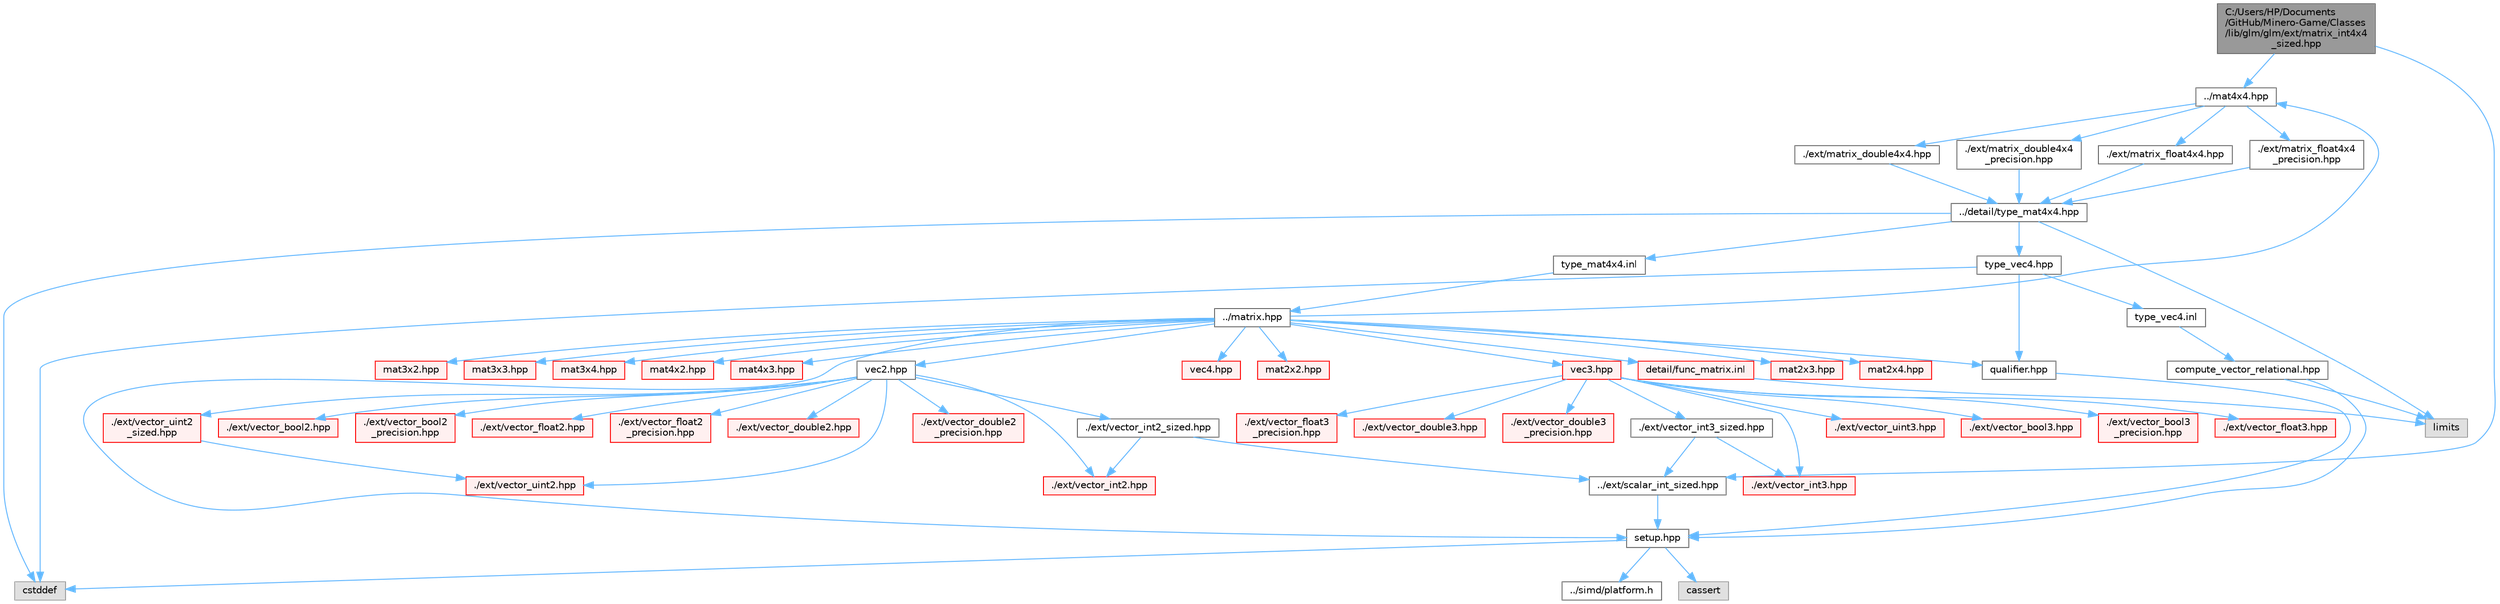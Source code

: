 digraph "C:/Users/HP/Documents/GitHub/Minero-Game/Classes/lib/glm/glm/ext/matrix_int4x4_sized.hpp"
{
 // LATEX_PDF_SIZE
  bgcolor="transparent";
  edge [fontname=Helvetica,fontsize=10,labelfontname=Helvetica,labelfontsize=10];
  node [fontname=Helvetica,fontsize=10,shape=box,height=0.2,width=0.4];
  Node1 [id="Node000001",label="C:/Users/HP/Documents\l/GitHub/Minero-Game/Classes\l/lib/glm/glm/ext/matrix_int4x4\l_sized.hpp",height=0.2,width=0.4,color="gray40", fillcolor="grey60", style="filled", fontcolor="black",tooltip=" "];
  Node1 -> Node2 [id="edge67_Node000001_Node000002",color="steelblue1",style="solid",tooltip=" "];
  Node2 [id="Node000002",label="../mat4x4.hpp",height=0.2,width=0.4,color="grey40", fillcolor="white", style="filled",URL="$_classes_2lib_2glm_2glm_2mat4x4_8hpp.html",tooltip=" "];
  Node2 -> Node3 [id="edge68_Node000002_Node000003",color="steelblue1",style="solid",tooltip=" "];
  Node3 [id="Node000003",label="./ext/matrix_double4x4.hpp",height=0.2,width=0.4,color="grey40", fillcolor="white", style="filled",URL="$_classes_2lib_2glm_2glm_2ext_2matrix__double4x4_8hpp.html",tooltip=" "];
  Node3 -> Node4 [id="edge69_Node000003_Node000004",color="steelblue1",style="solid",tooltip=" "];
  Node4 [id="Node000004",label="../detail/type_mat4x4.hpp",height=0.2,width=0.4,color="grey40", fillcolor="white", style="filled",URL="$_classes_2lib_2glm_2glm_2detail_2type__mat4x4_8hpp.html",tooltip=" "];
  Node4 -> Node5 [id="edge70_Node000004_Node000005",color="steelblue1",style="solid",tooltip=" "];
  Node5 [id="Node000005",label="type_vec4.hpp",height=0.2,width=0.4,color="grey40", fillcolor="white", style="filled",URL="$_classes_2lib_2glm_2glm_2detail_2type__vec4_8hpp.html",tooltip=" "];
  Node5 -> Node6 [id="edge71_Node000005_Node000006",color="steelblue1",style="solid",tooltip=" "];
  Node6 [id="Node000006",label="qualifier.hpp",height=0.2,width=0.4,color="grey40", fillcolor="white", style="filled",URL="$_classes_2lib_2glm_2glm_2detail_2qualifier_8hpp.html",tooltip=" "];
  Node6 -> Node7 [id="edge72_Node000006_Node000007",color="steelblue1",style="solid",tooltip=" "];
  Node7 [id="Node000007",label="setup.hpp",height=0.2,width=0.4,color="grey40", fillcolor="white", style="filled",URL="$_classes_2lib_2glm_2glm_2detail_2setup_8hpp.html",tooltip=" "];
  Node7 -> Node8 [id="edge73_Node000007_Node000008",color="steelblue1",style="solid",tooltip=" "];
  Node8 [id="Node000008",label="cassert",height=0.2,width=0.4,color="grey60", fillcolor="#E0E0E0", style="filled",tooltip=" "];
  Node7 -> Node9 [id="edge74_Node000007_Node000009",color="steelblue1",style="solid",tooltip=" "];
  Node9 [id="Node000009",label="cstddef",height=0.2,width=0.4,color="grey60", fillcolor="#E0E0E0", style="filled",tooltip=" "];
  Node7 -> Node10 [id="edge75_Node000007_Node000010",color="steelblue1",style="solid",tooltip=" "];
  Node10 [id="Node000010",label="../simd/platform.h",height=0.2,width=0.4,color="grey40", fillcolor="white", style="filled",URL="$_classes_2lib_2glm_2glm_2simd_2platform_8h.html",tooltip=" "];
  Node5 -> Node9 [id="edge76_Node000005_Node000009",color="steelblue1",style="solid",tooltip=" "];
  Node5 -> Node11 [id="edge77_Node000005_Node000011",color="steelblue1",style="solid",tooltip=" "];
  Node11 [id="Node000011",label="type_vec4.inl",height=0.2,width=0.4,color="grey40", fillcolor="white", style="filled",URL="$_classes_2lib_2glm_2glm_2detail_2type__vec4_8inl.html",tooltip=" "];
  Node11 -> Node12 [id="edge78_Node000011_Node000012",color="steelblue1",style="solid",tooltip=" "];
  Node12 [id="Node000012",label="compute_vector_relational.hpp",height=0.2,width=0.4,color="grey40", fillcolor="white", style="filled",URL="$_classes_2lib_2glm_2glm_2detail_2compute__vector__relational_8hpp.html",tooltip=" "];
  Node12 -> Node7 [id="edge79_Node000012_Node000007",color="steelblue1",style="solid",tooltip=" "];
  Node12 -> Node13 [id="edge80_Node000012_Node000013",color="steelblue1",style="solid",tooltip=" "];
  Node13 [id="Node000013",label="limits",height=0.2,width=0.4,color="grey60", fillcolor="#E0E0E0", style="filled",tooltip=" "];
  Node4 -> Node13 [id="edge81_Node000004_Node000013",color="steelblue1",style="solid",tooltip=" "];
  Node4 -> Node9 [id="edge82_Node000004_Node000009",color="steelblue1",style="solid",tooltip=" "];
  Node4 -> Node14 [id="edge83_Node000004_Node000014",color="steelblue1",style="solid",tooltip=" "];
  Node14 [id="Node000014",label="type_mat4x4.inl",height=0.2,width=0.4,color="grey40", fillcolor="white", style="filled",URL="$_classes_2lib_2glm_2glm_2detail_2type__mat4x4_8inl.html",tooltip=" "];
  Node14 -> Node15 [id="edge84_Node000014_Node000015",color="steelblue1",style="solid",tooltip=" "];
  Node15 [id="Node000015",label="../matrix.hpp",height=0.2,width=0.4,color="grey40", fillcolor="white", style="filled",URL="$_classes_2lib_2glm_2glm_2matrix_8hpp.html",tooltip=" "];
  Node15 -> Node6 [id="edge85_Node000015_Node000006",color="steelblue1",style="solid",tooltip=" "];
  Node15 -> Node7 [id="edge86_Node000015_Node000007",color="steelblue1",style="solid",tooltip=" "];
  Node15 -> Node16 [id="edge87_Node000015_Node000016",color="steelblue1",style="solid",tooltip=" "];
  Node16 [id="Node000016",label="vec2.hpp",height=0.2,width=0.4,color="grey40", fillcolor="white", style="filled",URL="$_classes_2lib_2glm_2glm_2vec2_8hpp.html",tooltip=" "];
  Node16 -> Node17 [id="edge88_Node000016_Node000017",color="steelblue1",style="solid",tooltip=" "];
  Node17 [id="Node000017",label="./ext/vector_bool2.hpp",height=0.2,width=0.4,color="red", fillcolor="#FFF0F0", style="filled",URL="$_classes_2lib_2glm_2glm_2ext_2vector__bool2_8hpp.html",tooltip=" "];
  Node16 -> Node20 [id="edge89_Node000016_Node000020",color="steelblue1",style="solid",tooltip=" "];
  Node20 [id="Node000020",label="./ext/vector_bool2\l_precision.hpp",height=0.2,width=0.4,color="red", fillcolor="#FFF0F0", style="filled",URL="$_classes_2lib_2glm_2glm_2ext_2vector__bool2__precision_8hpp.html",tooltip=" "];
  Node16 -> Node21 [id="edge90_Node000016_Node000021",color="steelblue1",style="solid",tooltip=" "];
  Node21 [id="Node000021",label="./ext/vector_float2.hpp",height=0.2,width=0.4,color="red", fillcolor="#FFF0F0", style="filled",URL="$_classes_2lib_2glm_2glm_2ext_2vector__float2_8hpp.html",tooltip=" "];
  Node16 -> Node22 [id="edge91_Node000016_Node000022",color="steelblue1",style="solid",tooltip=" "];
  Node22 [id="Node000022",label="./ext/vector_float2\l_precision.hpp",height=0.2,width=0.4,color="red", fillcolor="#FFF0F0", style="filled",URL="$_classes_2lib_2glm_2glm_2ext_2vector__float2__precision_8hpp.html",tooltip=" "];
  Node16 -> Node23 [id="edge92_Node000016_Node000023",color="steelblue1",style="solid",tooltip=" "];
  Node23 [id="Node000023",label="./ext/vector_double2.hpp",height=0.2,width=0.4,color="red", fillcolor="#FFF0F0", style="filled",URL="$_classes_2lib_2glm_2glm_2ext_2vector__double2_8hpp.html",tooltip=" "];
  Node16 -> Node24 [id="edge93_Node000016_Node000024",color="steelblue1",style="solid",tooltip=" "];
  Node24 [id="Node000024",label="./ext/vector_double2\l_precision.hpp",height=0.2,width=0.4,color="red", fillcolor="#FFF0F0", style="filled",URL="$_classes_2lib_2glm_2glm_2ext_2vector__double2__precision_8hpp.html",tooltip=" "];
  Node16 -> Node25 [id="edge94_Node000016_Node000025",color="steelblue1",style="solid",tooltip=" "];
  Node25 [id="Node000025",label="./ext/vector_int2.hpp",height=0.2,width=0.4,color="red", fillcolor="#FFF0F0", style="filled",URL="$_classes_2lib_2glm_2glm_2ext_2vector__int2_8hpp.html",tooltip=" "];
  Node16 -> Node26 [id="edge95_Node000016_Node000026",color="steelblue1",style="solid",tooltip=" "];
  Node26 [id="Node000026",label="./ext/vector_int2_sized.hpp",height=0.2,width=0.4,color="grey40", fillcolor="white", style="filled",URL="$_classes_2lib_2glm_2glm_2ext_2vector__int2__sized_8hpp.html",tooltip=" "];
  Node26 -> Node25 [id="edge96_Node000026_Node000025",color="steelblue1",style="solid",tooltip=" "];
  Node26 -> Node27 [id="edge97_Node000026_Node000027",color="steelblue1",style="solid",tooltip=" "];
  Node27 [id="Node000027",label="../ext/scalar_int_sized.hpp",height=0.2,width=0.4,color="grey40", fillcolor="white", style="filled",URL="$_classes_2lib_2glm_2glm_2ext_2scalar__int__sized_8hpp.html",tooltip=" "];
  Node27 -> Node7 [id="edge98_Node000027_Node000007",color="steelblue1",style="solid",tooltip=" "];
  Node16 -> Node28 [id="edge99_Node000016_Node000028",color="steelblue1",style="solid",tooltip=" "];
  Node28 [id="Node000028",label="./ext/vector_uint2.hpp",height=0.2,width=0.4,color="red", fillcolor="#FFF0F0", style="filled",URL="$_classes_2lib_2glm_2glm_2ext_2vector__uint2_8hpp.html",tooltip=" "];
  Node16 -> Node29 [id="edge100_Node000016_Node000029",color="steelblue1",style="solid",tooltip=" "];
  Node29 [id="Node000029",label="./ext/vector_uint2\l_sized.hpp",height=0.2,width=0.4,color="red", fillcolor="#FFF0F0", style="filled",URL="$_classes_2lib_2glm_2glm_2ext_2vector__uint2__sized_8hpp.html",tooltip=" "];
  Node29 -> Node28 [id="edge101_Node000029_Node000028",color="steelblue1",style="solid",tooltip=" "];
  Node15 -> Node31 [id="edge102_Node000015_Node000031",color="steelblue1",style="solid",tooltip=" "];
  Node31 [id="Node000031",label="vec3.hpp",height=0.2,width=0.4,color="red", fillcolor="#FFF0F0", style="filled",URL="$_classes_2lib_2glm_2glm_2vec3_8hpp.html",tooltip=" "];
  Node31 -> Node32 [id="edge103_Node000031_Node000032",color="steelblue1",style="solid",tooltip=" "];
  Node32 [id="Node000032",label="./ext/vector_bool3.hpp",height=0.2,width=0.4,color="red", fillcolor="#FFF0F0", style="filled",URL="$_classes_2lib_2glm_2glm_2ext_2vector__bool3_8hpp.html",tooltip=" "];
  Node31 -> Node35 [id="edge104_Node000031_Node000035",color="steelblue1",style="solid",tooltip=" "];
  Node35 [id="Node000035",label="./ext/vector_bool3\l_precision.hpp",height=0.2,width=0.4,color="red", fillcolor="#FFF0F0", style="filled",URL="$_classes_2lib_2glm_2glm_2ext_2vector__bool3__precision_8hpp.html",tooltip=" "];
  Node31 -> Node36 [id="edge105_Node000031_Node000036",color="steelblue1",style="solid",tooltip=" "];
  Node36 [id="Node000036",label="./ext/vector_float3.hpp",height=0.2,width=0.4,color="red", fillcolor="#FFF0F0", style="filled",URL="$_classes_2lib_2glm_2glm_2ext_2vector__float3_8hpp.html",tooltip=" "];
  Node31 -> Node37 [id="edge106_Node000031_Node000037",color="steelblue1",style="solid",tooltip=" "];
  Node37 [id="Node000037",label="./ext/vector_float3\l_precision.hpp",height=0.2,width=0.4,color="red", fillcolor="#FFF0F0", style="filled",URL="$_classes_2lib_2glm_2glm_2ext_2vector__float3__precision_8hpp.html",tooltip=" "];
  Node31 -> Node38 [id="edge107_Node000031_Node000038",color="steelblue1",style="solid",tooltip=" "];
  Node38 [id="Node000038",label="./ext/vector_double3.hpp",height=0.2,width=0.4,color="red", fillcolor="#FFF0F0", style="filled",URL="$_classes_2lib_2glm_2glm_2ext_2vector__double3_8hpp.html",tooltip=" "];
  Node31 -> Node39 [id="edge108_Node000031_Node000039",color="steelblue1",style="solid",tooltip=" "];
  Node39 [id="Node000039",label="./ext/vector_double3\l_precision.hpp",height=0.2,width=0.4,color="red", fillcolor="#FFF0F0", style="filled",URL="$_classes_2lib_2glm_2glm_2ext_2vector__double3__precision_8hpp.html",tooltip=" "];
  Node31 -> Node40 [id="edge109_Node000031_Node000040",color="steelblue1",style="solid",tooltip=" "];
  Node40 [id="Node000040",label="./ext/vector_int3.hpp",height=0.2,width=0.4,color="red", fillcolor="#FFF0F0", style="filled",URL="$_classes_2lib_2glm_2glm_2ext_2vector__int3_8hpp.html",tooltip=" "];
  Node31 -> Node41 [id="edge110_Node000031_Node000041",color="steelblue1",style="solid",tooltip=" "];
  Node41 [id="Node000041",label="./ext/vector_int3_sized.hpp",height=0.2,width=0.4,color="grey40", fillcolor="white", style="filled",URL="$_classes_2lib_2glm_2glm_2ext_2vector__int3__sized_8hpp.html",tooltip=" "];
  Node41 -> Node40 [id="edge111_Node000041_Node000040",color="steelblue1",style="solid",tooltip=" "];
  Node41 -> Node27 [id="edge112_Node000041_Node000027",color="steelblue1",style="solid",tooltip=" "];
  Node31 -> Node42 [id="edge113_Node000031_Node000042",color="steelblue1",style="solid",tooltip=" "];
  Node42 [id="Node000042",label="./ext/vector_uint3.hpp",height=0.2,width=0.4,color="red", fillcolor="#FFF0F0", style="filled",URL="$_classes_2lib_2glm_2glm_2ext_2vector__uint3_8hpp.html",tooltip=" "];
  Node15 -> Node44 [id="edge114_Node000015_Node000044",color="steelblue1",style="solid",tooltip=" "];
  Node44 [id="Node000044",label="vec4.hpp",height=0.2,width=0.4,color="red", fillcolor="#FFF0F0", style="filled",URL="$_classes_2lib_2glm_2glm_2vec4_8hpp.html",tooltip=" "];
  Node15 -> Node55 [id="edge115_Node000015_Node000055",color="steelblue1",style="solid",tooltip=" "];
  Node55 [id="Node000055",label="mat2x2.hpp",height=0.2,width=0.4,color="red", fillcolor="#FFF0F0", style="filled",URL="$_classes_2lib_2glm_2glm_2mat2x2_8hpp.html",tooltip=" "];
  Node15 -> Node62 [id="edge116_Node000015_Node000062",color="steelblue1",style="solid",tooltip=" "];
  Node62 [id="Node000062",label="mat2x3.hpp",height=0.2,width=0.4,color="red", fillcolor="#FFF0F0", style="filled",URL="$_classes_2lib_2glm_2glm_2mat2x3_8hpp.html",tooltip=" "];
  Node15 -> Node69 [id="edge117_Node000015_Node000069",color="steelblue1",style="solid",tooltip=" "];
  Node69 [id="Node000069",label="mat2x4.hpp",height=0.2,width=0.4,color="red", fillcolor="#FFF0F0", style="filled",URL="$_classes_2lib_2glm_2glm_2mat2x4_8hpp.html",tooltip=" "];
  Node15 -> Node76 [id="edge118_Node000015_Node000076",color="steelblue1",style="solid",tooltip=" "];
  Node76 [id="Node000076",label="mat3x2.hpp",height=0.2,width=0.4,color="red", fillcolor="#FFF0F0", style="filled",URL="$_classes_2lib_2glm_2glm_2mat3x2_8hpp.html",tooltip=" "];
  Node15 -> Node83 [id="edge119_Node000015_Node000083",color="steelblue1",style="solid",tooltip=" "];
  Node83 [id="Node000083",label="mat3x3.hpp",height=0.2,width=0.4,color="red", fillcolor="#FFF0F0", style="filled",URL="$_classes_2lib_2glm_2glm_2mat3x3_8hpp.html",tooltip=" "];
  Node15 -> Node90 [id="edge120_Node000015_Node000090",color="steelblue1",style="solid",tooltip=" "];
  Node90 [id="Node000090",label="mat3x4.hpp",height=0.2,width=0.4,color="red", fillcolor="#FFF0F0", style="filled",URL="$_classes_2lib_2glm_2glm_2mat3x4_8hpp.html",tooltip=" "];
  Node15 -> Node97 [id="edge121_Node000015_Node000097",color="steelblue1",style="solid",tooltip=" "];
  Node97 [id="Node000097",label="mat4x2.hpp",height=0.2,width=0.4,color="red", fillcolor="#FFF0F0", style="filled",URL="$_classes_2lib_2glm_2glm_2mat4x2_8hpp.html",tooltip=" "];
  Node15 -> Node104 [id="edge122_Node000015_Node000104",color="steelblue1",style="solid",tooltip=" "];
  Node104 [id="Node000104",label="mat4x3.hpp",height=0.2,width=0.4,color="red", fillcolor="#FFF0F0", style="filled",URL="$_classes_2lib_2glm_2glm_2mat4x3_8hpp.html",tooltip=" "];
  Node15 -> Node2 [id="edge123_Node000015_Node000002",color="steelblue1",style="solid",tooltip=" "];
  Node15 -> Node111 [id="edge124_Node000015_Node000111",color="steelblue1",style="solid",tooltip=" "];
  Node111 [id="Node000111",label="detail/func_matrix.inl",height=0.2,width=0.4,color="red", fillcolor="#FFF0F0", style="filled",URL="$_classes_2lib_2glm_2glm_2detail_2func__matrix_8inl.html",tooltip=" "];
  Node111 -> Node13 [id="edge125_Node000111_Node000013",color="steelblue1",style="solid",tooltip=" "];
  Node2 -> Node127 [id="edge126_Node000002_Node000127",color="steelblue1",style="solid",tooltip=" "];
  Node127 [id="Node000127",label="./ext/matrix_double4x4\l_precision.hpp",height=0.2,width=0.4,color="grey40", fillcolor="white", style="filled",URL="$_classes_2lib_2glm_2glm_2ext_2matrix__double4x4__precision_8hpp.html",tooltip=" "];
  Node127 -> Node4 [id="edge127_Node000127_Node000004",color="steelblue1",style="solid",tooltip=" "];
  Node2 -> Node128 [id="edge128_Node000002_Node000128",color="steelblue1",style="solid",tooltip=" "];
  Node128 [id="Node000128",label="./ext/matrix_float4x4.hpp",height=0.2,width=0.4,color="grey40", fillcolor="white", style="filled",URL="$_classes_2lib_2glm_2glm_2ext_2matrix__float4x4_8hpp.html",tooltip=" "];
  Node128 -> Node4 [id="edge129_Node000128_Node000004",color="steelblue1",style="solid",tooltip=" "];
  Node2 -> Node129 [id="edge130_Node000002_Node000129",color="steelblue1",style="solid",tooltip=" "];
  Node129 [id="Node000129",label="./ext/matrix_float4x4\l_precision.hpp",height=0.2,width=0.4,color="grey40", fillcolor="white", style="filled",URL="$_classes_2lib_2glm_2glm_2ext_2matrix__float4x4__precision_8hpp.html",tooltip=" "];
  Node129 -> Node4 [id="edge131_Node000129_Node000004",color="steelblue1",style="solid",tooltip=" "];
  Node1 -> Node27 [id="edge132_Node000001_Node000027",color="steelblue1",style="solid",tooltip=" "];
}
